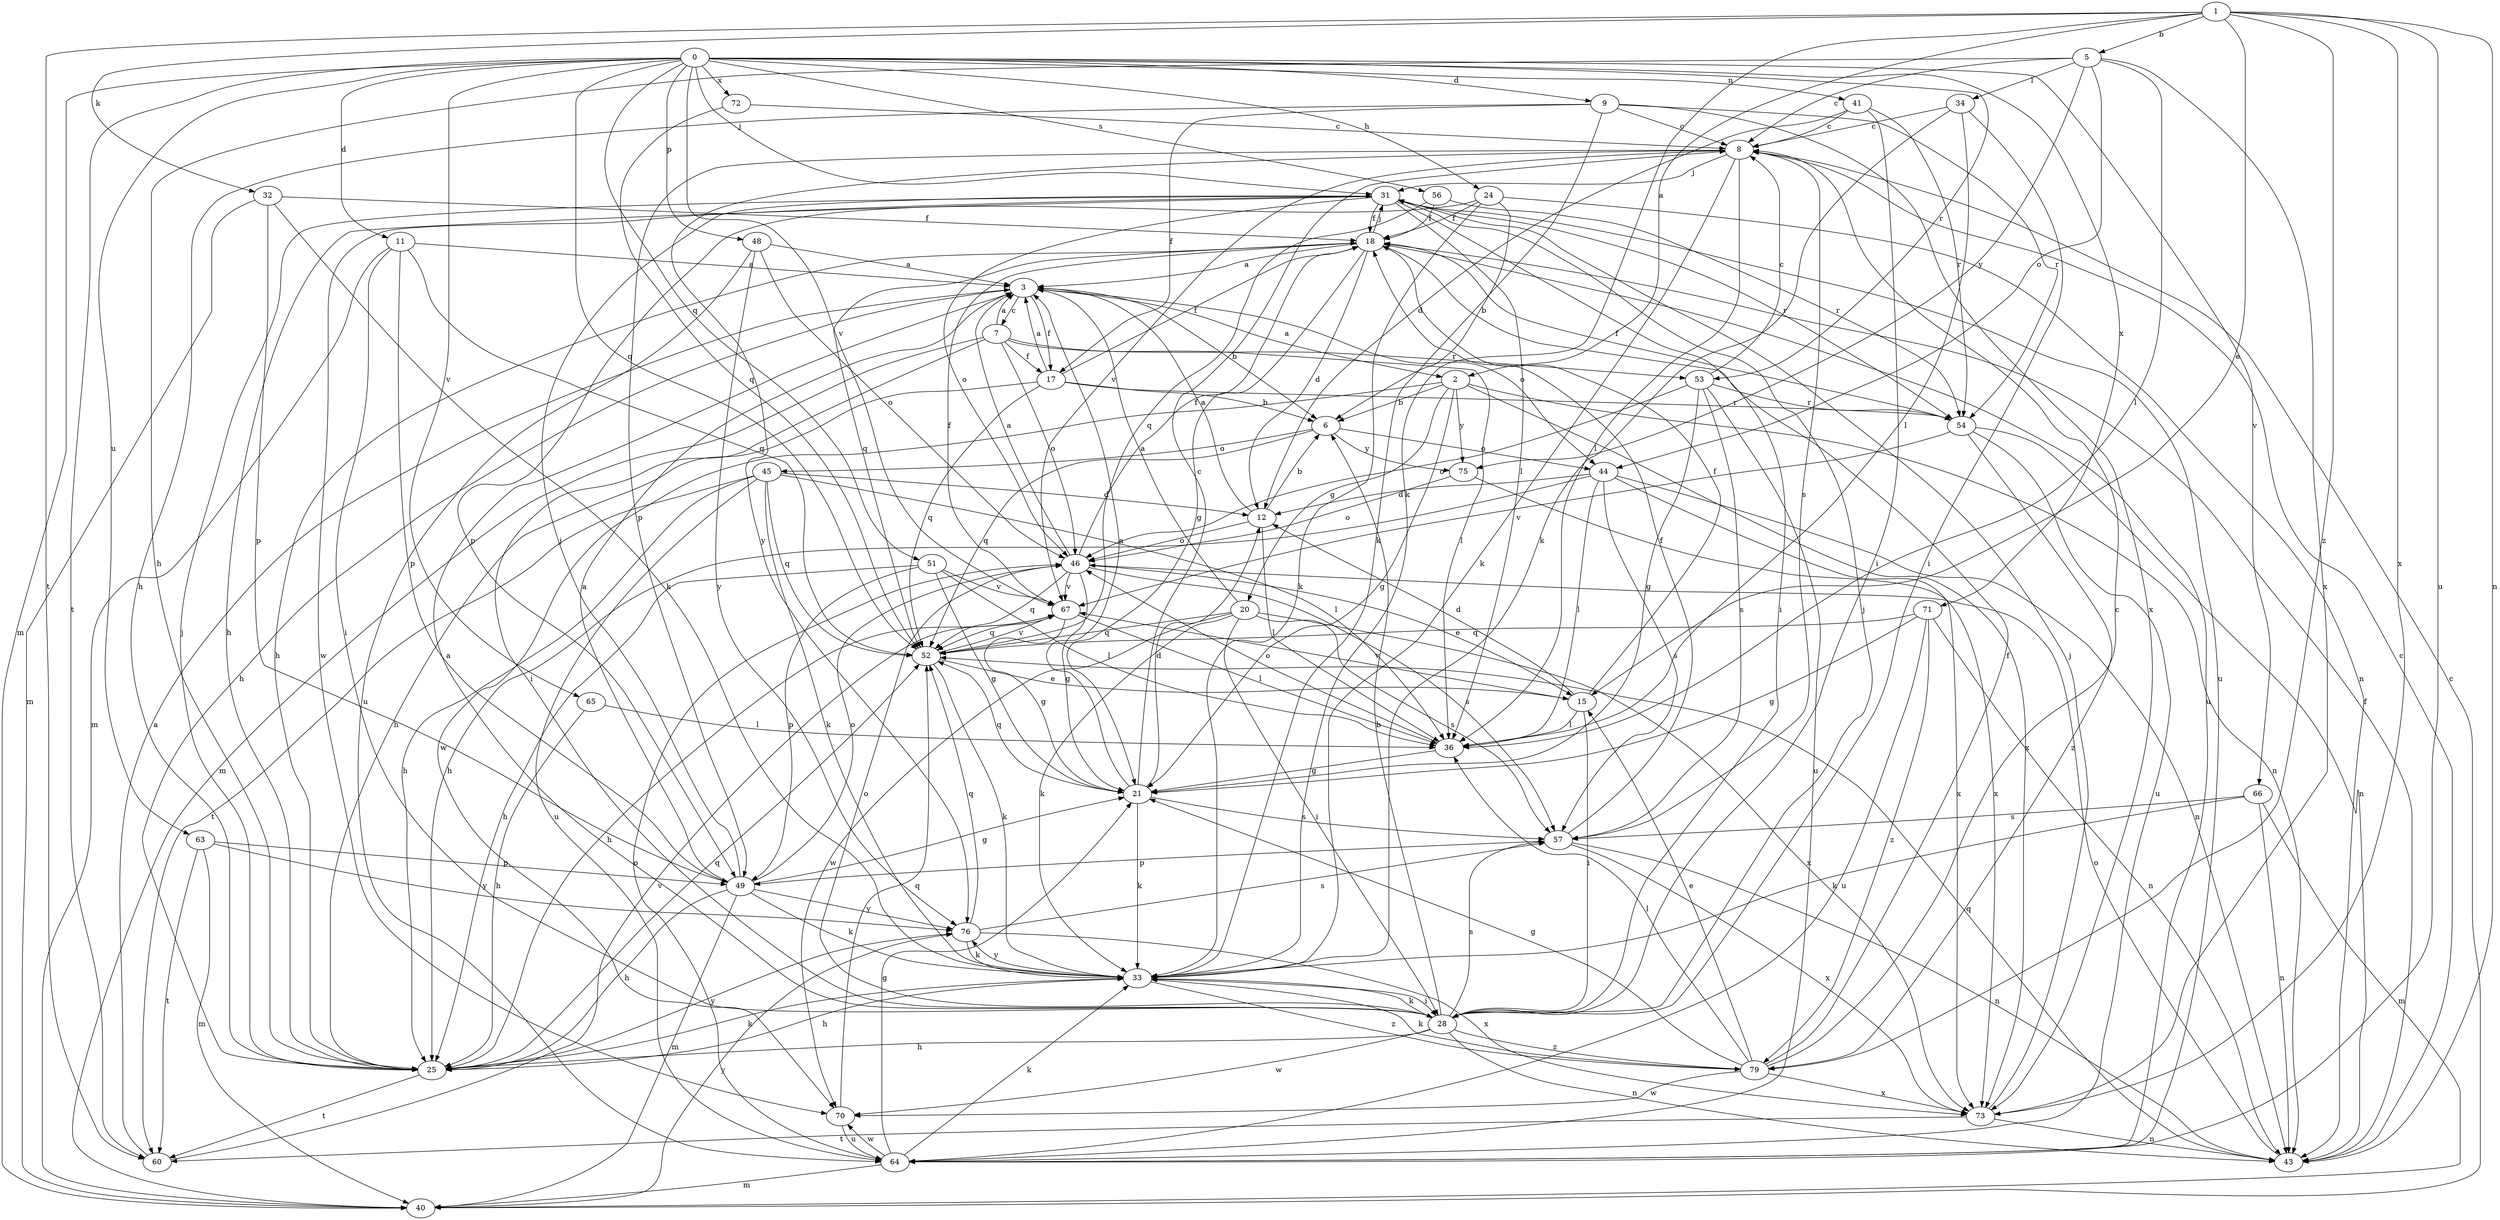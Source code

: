 strict digraph  {
0;
1;
2;
3;
5;
6;
7;
8;
9;
11;
12;
15;
17;
18;
20;
21;
24;
25;
28;
31;
32;
33;
34;
36;
40;
41;
43;
44;
45;
46;
48;
49;
51;
52;
53;
54;
56;
57;
60;
63;
64;
65;
66;
67;
70;
71;
72;
73;
75;
76;
79;
0 -> 9  [label=d];
0 -> 11  [label=d];
0 -> 24  [label=h];
0 -> 31  [label=j];
0 -> 40  [label=m];
0 -> 41  [label=n];
0 -> 48  [label=p];
0 -> 51  [label=q];
0 -> 52  [label=q];
0 -> 53  [label=r];
0 -> 56  [label=s];
0 -> 60  [label=t];
0 -> 63  [label=u];
0 -> 65  [label=v];
0 -> 66  [label=v];
0 -> 67  [label=v];
0 -> 71  [label=x];
0 -> 72  [label=x];
1 -> 2  [label=a];
1 -> 5  [label=b];
1 -> 15  [label=e];
1 -> 32  [label=k];
1 -> 33  [label=k];
1 -> 43  [label=n];
1 -> 60  [label=t];
1 -> 64  [label=u];
1 -> 73  [label=x];
1 -> 79  [label=z];
2 -> 6  [label=b];
2 -> 20  [label=g];
2 -> 21  [label=g];
2 -> 43  [label=n];
2 -> 70  [label=w];
2 -> 73  [label=x];
2 -> 75  [label=y];
3 -> 2  [label=a];
3 -> 6  [label=b];
3 -> 7  [label=c];
3 -> 17  [label=f];
3 -> 25  [label=h];
3 -> 44  [label=o];
5 -> 8  [label=c];
5 -> 25  [label=h];
5 -> 34  [label=l];
5 -> 36  [label=l];
5 -> 44  [label=o];
5 -> 73  [label=x];
5 -> 75  [label=y];
6 -> 44  [label=o];
6 -> 45  [label=o];
6 -> 52  [label=q];
6 -> 75  [label=y];
7 -> 3  [label=a];
7 -> 17  [label=f];
7 -> 28  [label=i];
7 -> 36  [label=l];
7 -> 40  [label=m];
7 -> 46  [label=o];
7 -> 53  [label=r];
8 -> 31  [label=j];
8 -> 33  [label=k];
8 -> 36  [label=l];
8 -> 49  [label=p];
8 -> 57  [label=s];
8 -> 67  [label=v];
8 -> 76  [label=y];
9 -> 8  [label=c];
9 -> 17  [label=f];
9 -> 25  [label=h];
9 -> 33  [label=k];
9 -> 54  [label=r];
9 -> 73  [label=x];
11 -> 3  [label=a];
11 -> 28  [label=i];
11 -> 40  [label=m];
11 -> 49  [label=p];
11 -> 52  [label=q];
12 -> 3  [label=a];
12 -> 6  [label=b];
12 -> 36  [label=l];
12 -> 46  [label=o];
15 -> 12  [label=d];
15 -> 18  [label=f];
15 -> 28  [label=i];
15 -> 36  [label=l];
15 -> 67  [label=v];
17 -> 3  [label=a];
17 -> 6  [label=b];
17 -> 18  [label=f];
17 -> 25  [label=h];
17 -> 52  [label=q];
17 -> 54  [label=r];
18 -> 3  [label=a];
18 -> 12  [label=d];
18 -> 21  [label=g];
18 -> 25  [label=h];
18 -> 31  [label=j];
18 -> 52  [label=q];
18 -> 64  [label=u];
20 -> 3  [label=a];
20 -> 28  [label=i];
20 -> 33  [label=k];
20 -> 52  [label=q];
20 -> 57  [label=s];
20 -> 70  [label=w];
20 -> 73  [label=x];
21 -> 3  [label=a];
21 -> 8  [label=c];
21 -> 12  [label=d];
21 -> 33  [label=k];
21 -> 52  [label=q];
21 -> 57  [label=s];
24 -> 6  [label=b];
24 -> 18  [label=f];
24 -> 33  [label=k];
24 -> 43  [label=n];
24 -> 49  [label=p];
25 -> 31  [label=j];
25 -> 33  [label=k];
25 -> 52  [label=q];
25 -> 60  [label=t];
25 -> 76  [label=y];
28 -> 3  [label=a];
28 -> 6  [label=b];
28 -> 25  [label=h];
28 -> 31  [label=j];
28 -> 33  [label=k];
28 -> 43  [label=n];
28 -> 46  [label=o];
28 -> 57  [label=s];
28 -> 70  [label=w];
28 -> 79  [label=z];
31 -> 18  [label=f];
31 -> 25  [label=h];
31 -> 28  [label=i];
31 -> 36  [label=l];
31 -> 46  [label=o];
31 -> 54  [label=r];
31 -> 64  [label=u];
31 -> 70  [label=w];
32 -> 18  [label=f];
32 -> 33  [label=k];
32 -> 40  [label=m];
32 -> 49  [label=p];
33 -> 25  [label=h];
33 -> 28  [label=i];
33 -> 76  [label=y];
33 -> 79  [label=z];
34 -> 8  [label=c];
34 -> 28  [label=i];
34 -> 33  [label=k];
34 -> 36  [label=l];
36 -> 21  [label=g];
36 -> 46  [label=o];
40 -> 8  [label=c];
40 -> 76  [label=y];
41 -> 8  [label=c];
41 -> 12  [label=d];
41 -> 28  [label=i];
41 -> 54  [label=r];
43 -> 8  [label=c];
43 -> 18  [label=f];
43 -> 46  [label=o];
43 -> 52  [label=q];
44 -> 12  [label=d];
44 -> 25  [label=h];
44 -> 36  [label=l];
44 -> 43  [label=n];
44 -> 57  [label=s];
44 -> 73  [label=x];
45 -> 12  [label=d];
45 -> 25  [label=h];
45 -> 33  [label=k];
45 -> 36  [label=l];
45 -> 52  [label=q];
45 -> 60  [label=t];
45 -> 64  [label=u];
46 -> 3  [label=a];
46 -> 15  [label=e];
46 -> 18  [label=f];
46 -> 21  [label=g];
46 -> 52  [label=q];
46 -> 57  [label=s];
46 -> 67  [label=v];
48 -> 3  [label=a];
48 -> 46  [label=o];
48 -> 64  [label=u];
48 -> 76  [label=y];
49 -> 3  [label=a];
49 -> 21  [label=g];
49 -> 25  [label=h];
49 -> 31  [label=j];
49 -> 33  [label=k];
49 -> 40  [label=m];
49 -> 46  [label=o];
49 -> 76  [label=y];
51 -> 21  [label=g];
51 -> 25  [label=h];
51 -> 36  [label=l];
51 -> 49  [label=p];
51 -> 67  [label=v];
52 -> 15  [label=e];
52 -> 33  [label=k];
52 -> 67  [label=v];
53 -> 8  [label=c];
53 -> 21  [label=g];
53 -> 46  [label=o];
53 -> 54  [label=r];
53 -> 57  [label=s];
53 -> 64  [label=u];
54 -> 18  [label=f];
54 -> 43  [label=n];
54 -> 64  [label=u];
54 -> 67  [label=v];
54 -> 79  [label=z];
56 -> 18  [label=f];
56 -> 52  [label=q];
56 -> 54  [label=r];
57 -> 18  [label=f];
57 -> 43  [label=n];
57 -> 49  [label=p];
57 -> 73  [label=x];
60 -> 3  [label=a];
60 -> 67  [label=v];
63 -> 40  [label=m];
63 -> 49  [label=p];
63 -> 60  [label=t];
63 -> 76  [label=y];
64 -> 21  [label=g];
64 -> 33  [label=k];
64 -> 40  [label=m];
64 -> 46  [label=o];
64 -> 70  [label=w];
65 -> 25  [label=h];
65 -> 36  [label=l];
66 -> 33  [label=k];
66 -> 40  [label=m];
66 -> 43  [label=n];
66 -> 57  [label=s];
67 -> 18  [label=f];
67 -> 21  [label=g];
67 -> 25  [label=h];
67 -> 36  [label=l];
67 -> 52  [label=q];
70 -> 52  [label=q];
70 -> 64  [label=u];
71 -> 21  [label=g];
71 -> 43  [label=n];
71 -> 52  [label=q];
71 -> 64  [label=u];
71 -> 79  [label=z];
72 -> 8  [label=c];
72 -> 52  [label=q];
73 -> 31  [label=j];
73 -> 43  [label=n];
73 -> 60  [label=t];
75 -> 46  [label=o];
75 -> 73  [label=x];
76 -> 33  [label=k];
76 -> 52  [label=q];
76 -> 57  [label=s];
76 -> 73  [label=x];
79 -> 8  [label=c];
79 -> 15  [label=e];
79 -> 18  [label=f];
79 -> 21  [label=g];
79 -> 33  [label=k];
79 -> 36  [label=l];
79 -> 70  [label=w];
79 -> 73  [label=x];
}
